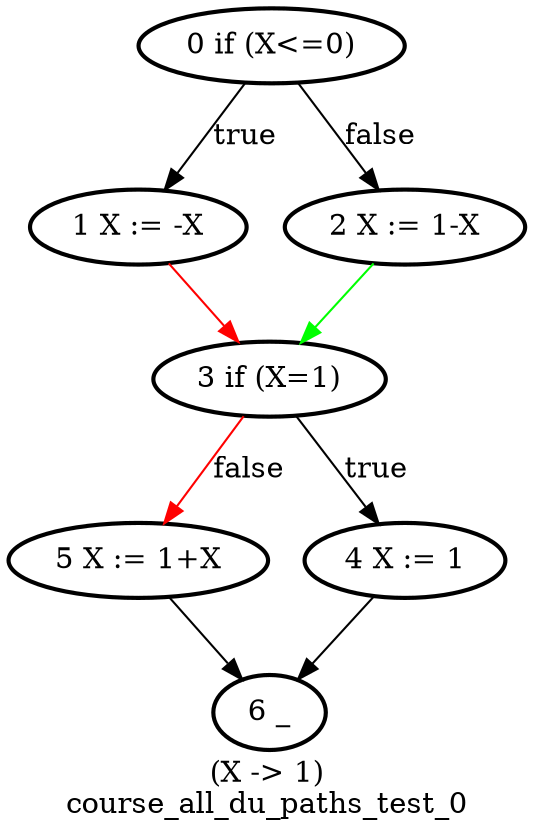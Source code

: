 digraph course_all_du_paths_test_0 {
	label = "(X -> 1)
course_all_du_paths_test_0"
	"1 X := -X" [style = bold]
	"1 X := -X" -> "3 if (X=1)" [color = red]
	"3 if (X=1)" -> "5 X := 1+X" [label = false, color = red]
	"4 X := 1" -> "6 _"
	"5 X := 1+X" [style = bold]
	"3 if (X=1)" [style = bold]
	"4 X := 1" [style = bold]
	"6 _" [style = bold]
	"2 X := 1-X" [style = bold]
	"0 if (X<=0)" -> "1 X := -X" [label = true]
	"2 X := 1-X" -> "3 if (X=1)" [color = green]
	"5 X := 1+X" -> "6 _"
	"0 if (X<=0)" [style = bold]
	"0 if (X<=0)" -> "2 X := 1-X" [label = false]
	"3 if (X=1)" -> "4 X := 1" [label = true]
}